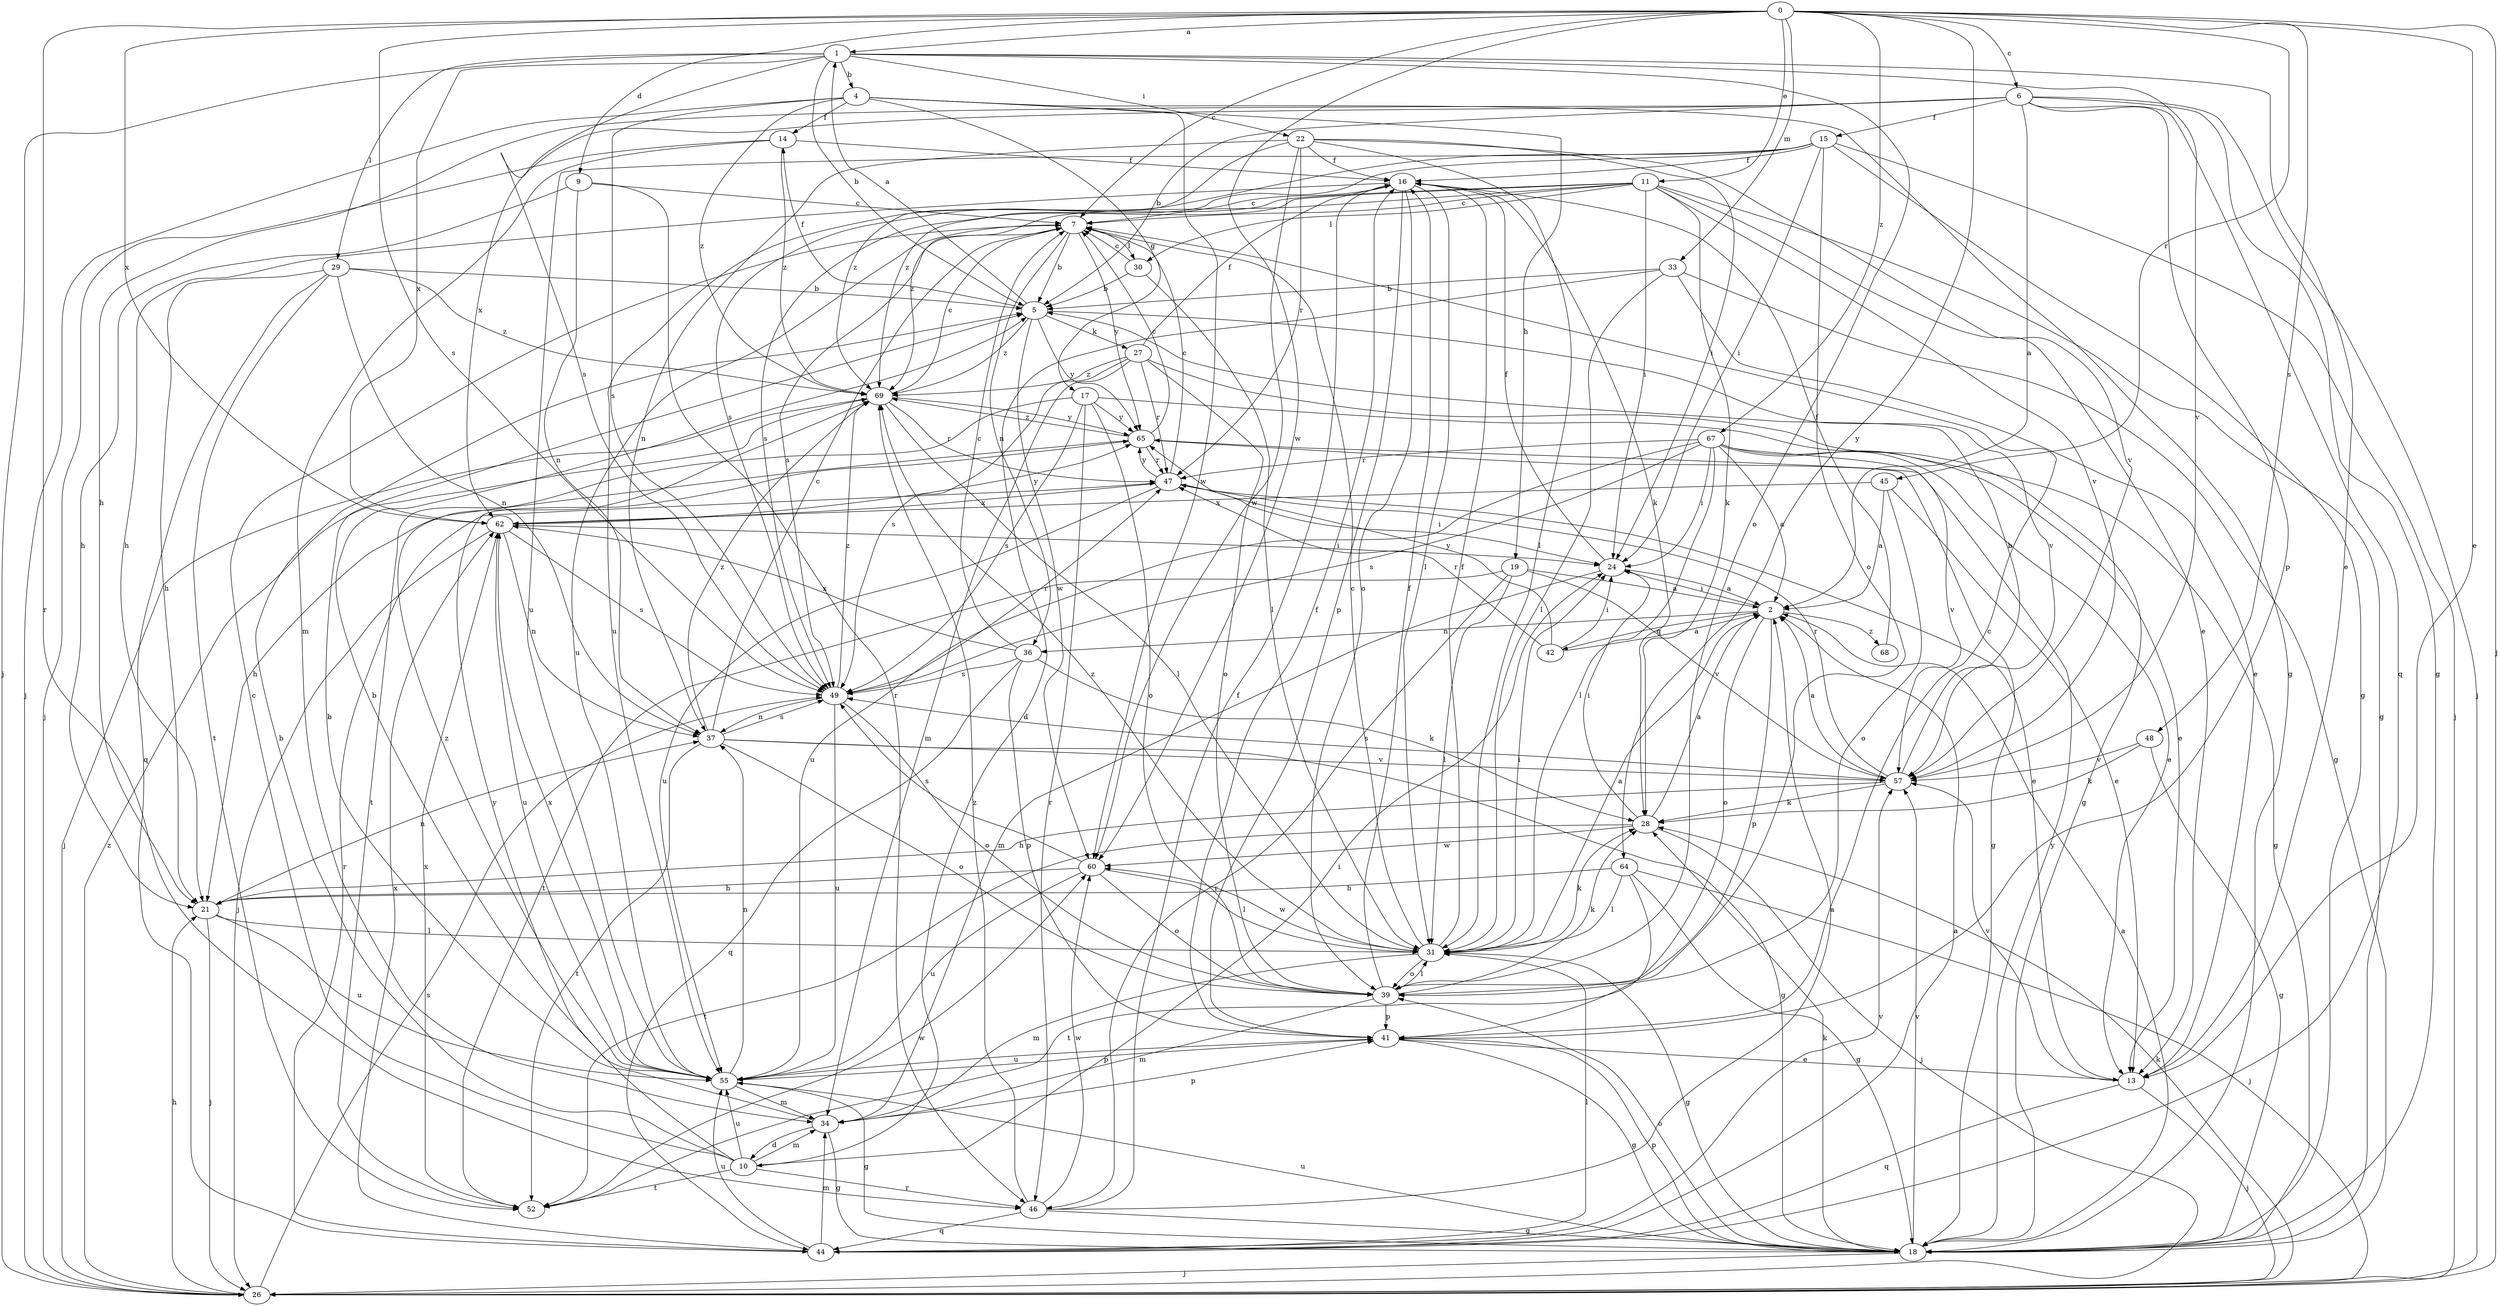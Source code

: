 strict digraph  {
0;
1;
2;
4;
5;
6;
7;
9;
10;
11;
13;
14;
15;
16;
17;
18;
19;
21;
22;
24;
26;
27;
28;
29;
30;
31;
33;
34;
36;
37;
39;
41;
42;
44;
45;
46;
47;
48;
49;
52;
55;
57;
60;
62;
64;
65;
67;
68;
69;
0 -> 1  [label=a];
0 -> 6  [label=c];
0 -> 7  [label=c];
0 -> 9  [label=d];
0 -> 11  [label=e];
0 -> 13  [label=e];
0 -> 26  [label=j];
0 -> 33  [label=m];
0 -> 45  [label=r];
0 -> 46  [label=r];
0 -> 48  [label=s];
0 -> 49  [label=s];
0 -> 60  [label=w];
0 -> 62  [label=x];
0 -> 64  [label=y];
0 -> 67  [label=z];
1 -> 4  [label=b];
1 -> 5  [label=b];
1 -> 13  [label=e];
1 -> 22  [label=i];
1 -> 26  [label=j];
1 -> 29  [label=l];
1 -> 39  [label=o];
1 -> 49  [label=s];
1 -> 57  [label=v];
1 -> 62  [label=x];
2 -> 24  [label=i];
2 -> 36  [label=n];
2 -> 39  [label=o];
2 -> 41  [label=p];
2 -> 42  [label=q];
2 -> 68  [label=z];
4 -> 14  [label=f];
4 -> 17  [label=g];
4 -> 18  [label=g];
4 -> 19  [label=h];
4 -> 26  [label=j];
4 -> 49  [label=s];
4 -> 60  [label=w];
4 -> 69  [label=z];
5 -> 1  [label=a];
5 -> 14  [label=f];
5 -> 27  [label=k];
5 -> 57  [label=v];
5 -> 60  [label=w];
5 -> 65  [label=y];
5 -> 69  [label=z];
6 -> 2  [label=a];
6 -> 5  [label=b];
6 -> 15  [label=f];
6 -> 18  [label=g];
6 -> 21  [label=h];
6 -> 26  [label=j];
6 -> 41  [label=p];
6 -> 44  [label=q];
6 -> 62  [label=x];
7 -> 5  [label=b];
7 -> 30  [label=l];
7 -> 36  [label=n];
7 -> 49  [label=s];
7 -> 55  [label=u];
7 -> 65  [label=y];
9 -> 7  [label=c];
9 -> 21  [label=h];
9 -> 37  [label=n];
9 -> 46  [label=r];
10 -> 5  [label=b];
10 -> 7  [label=c];
10 -> 24  [label=i];
10 -> 34  [label=m];
10 -> 46  [label=r];
10 -> 52  [label=t];
10 -> 55  [label=u];
10 -> 65  [label=y];
11 -> 7  [label=c];
11 -> 13  [label=e];
11 -> 18  [label=g];
11 -> 24  [label=i];
11 -> 28  [label=k];
11 -> 30  [label=l];
11 -> 49  [label=s];
11 -> 55  [label=u];
11 -> 57  [label=v];
11 -> 69  [label=z];
13 -> 26  [label=j];
13 -> 44  [label=q];
13 -> 57  [label=v];
14 -> 16  [label=f];
14 -> 26  [label=j];
14 -> 34  [label=m];
14 -> 69  [label=z];
15 -> 16  [label=f];
15 -> 18  [label=g];
15 -> 24  [label=i];
15 -> 26  [label=j];
15 -> 39  [label=o];
15 -> 49  [label=s];
15 -> 55  [label=u];
15 -> 69  [label=z];
16 -> 7  [label=c];
16 -> 21  [label=h];
16 -> 28  [label=k];
16 -> 31  [label=l];
16 -> 39  [label=o];
16 -> 41  [label=p];
17 -> 13  [label=e];
17 -> 39  [label=o];
17 -> 46  [label=r];
17 -> 49  [label=s];
17 -> 52  [label=t];
17 -> 65  [label=y];
18 -> 2  [label=a];
18 -> 26  [label=j];
18 -> 28  [label=k];
18 -> 39  [label=o];
18 -> 41  [label=p];
18 -> 55  [label=u];
18 -> 57  [label=v];
18 -> 65  [label=y];
19 -> 2  [label=a];
19 -> 31  [label=l];
19 -> 46  [label=r];
19 -> 52  [label=t];
19 -> 57  [label=v];
21 -> 26  [label=j];
21 -> 31  [label=l];
21 -> 37  [label=n];
21 -> 55  [label=u];
22 -> 16  [label=f];
22 -> 24  [label=i];
22 -> 31  [label=l];
22 -> 37  [label=n];
22 -> 47  [label=r];
22 -> 57  [label=v];
22 -> 60  [label=w];
22 -> 69  [label=z];
24 -> 2  [label=a];
24 -> 16  [label=f];
24 -> 34  [label=m];
26 -> 21  [label=h];
26 -> 28  [label=k];
26 -> 49  [label=s];
26 -> 69  [label=z];
27 -> 16  [label=f];
27 -> 18  [label=g];
27 -> 34  [label=m];
27 -> 39  [label=o];
27 -> 47  [label=r];
27 -> 49  [label=s];
27 -> 69  [label=z];
28 -> 2  [label=a];
28 -> 24  [label=i];
28 -> 26  [label=j];
28 -> 52  [label=t];
28 -> 60  [label=w];
29 -> 5  [label=b];
29 -> 21  [label=h];
29 -> 37  [label=n];
29 -> 44  [label=q];
29 -> 52  [label=t];
29 -> 69  [label=z];
30 -> 5  [label=b];
30 -> 7  [label=c];
30 -> 31  [label=l];
31 -> 2  [label=a];
31 -> 7  [label=c];
31 -> 16  [label=f];
31 -> 18  [label=g];
31 -> 24  [label=i];
31 -> 28  [label=k];
31 -> 34  [label=m];
31 -> 39  [label=o];
31 -> 60  [label=w];
31 -> 69  [label=z];
33 -> 5  [label=b];
33 -> 10  [label=d];
33 -> 13  [label=e];
33 -> 18  [label=g];
33 -> 31  [label=l];
34 -> 5  [label=b];
34 -> 10  [label=d];
34 -> 18  [label=g];
34 -> 41  [label=p];
36 -> 7  [label=c];
36 -> 28  [label=k];
36 -> 41  [label=p];
36 -> 44  [label=q];
36 -> 49  [label=s];
36 -> 62  [label=x];
37 -> 7  [label=c];
37 -> 18  [label=g];
37 -> 39  [label=o];
37 -> 49  [label=s];
37 -> 52  [label=t];
37 -> 57  [label=v];
37 -> 69  [label=z];
39 -> 16  [label=f];
39 -> 28  [label=k];
39 -> 31  [label=l];
39 -> 34  [label=m];
39 -> 41  [label=p];
41 -> 7  [label=c];
41 -> 13  [label=e];
41 -> 16  [label=f];
41 -> 18  [label=g];
41 -> 55  [label=u];
42 -> 2  [label=a];
42 -> 24  [label=i];
42 -> 47  [label=r];
42 -> 65  [label=y];
44 -> 2  [label=a];
44 -> 31  [label=l];
44 -> 34  [label=m];
44 -> 47  [label=r];
44 -> 55  [label=u];
44 -> 57  [label=v];
44 -> 62  [label=x];
45 -> 2  [label=a];
45 -> 13  [label=e];
45 -> 39  [label=o];
45 -> 62  [label=x];
46 -> 2  [label=a];
46 -> 16  [label=f];
46 -> 18  [label=g];
46 -> 44  [label=q];
46 -> 60  [label=w];
46 -> 69  [label=z];
47 -> 7  [label=c];
47 -> 13  [label=e];
47 -> 24  [label=i];
47 -> 55  [label=u];
47 -> 62  [label=x];
47 -> 65  [label=y];
48 -> 18  [label=g];
48 -> 28  [label=k];
48 -> 57  [label=v];
49 -> 37  [label=n];
49 -> 39  [label=o];
49 -> 47  [label=r];
49 -> 55  [label=u];
49 -> 69  [label=z];
52 -> 60  [label=w];
52 -> 62  [label=x];
55 -> 5  [label=b];
55 -> 18  [label=g];
55 -> 34  [label=m];
55 -> 37  [label=n];
55 -> 41  [label=p];
55 -> 62  [label=x];
55 -> 69  [label=z];
57 -> 2  [label=a];
57 -> 5  [label=b];
57 -> 21  [label=h];
57 -> 28  [label=k];
57 -> 47  [label=r];
57 -> 49  [label=s];
60 -> 21  [label=h];
60 -> 31  [label=l];
60 -> 39  [label=o];
60 -> 49  [label=s];
60 -> 55  [label=u];
62 -> 24  [label=i];
62 -> 26  [label=j];
62 -> 37  [label=n];
62 -> 49  [label=s];
62 -> 55  [label=u];
62 -> 65  [label=y];
64 -> 18  [label=g];
64 -> 21  [label=h];
64 -> 26  [label=j];
64 -> 31  [label=l];
64 -> 52  [label=t];
65 -> 7  [label=c];
65 -> 18  [label=g];
65 -> 21  [label=h];
65 -> 47  [label=r];
65 -> 69  [label=z];
67 -> 2  [label=a];
67 -> 13  [label=e];
67 -> 18  [label=g];
67 -> 24  [label=i];
67 -> 31  [label=l];
67 -> 47  [label=r];
67 -> 49  [label=s];
67 -> 55  [label=u];
67 -> 57  [label=v];
68 -> 16  [label=f];
69 -> 7  [label=c];
69 -> 26  [label=j];
69 -> 31  [label=l];
69 -> 47  [label=r];
69 -> 65  [label=y];
}
